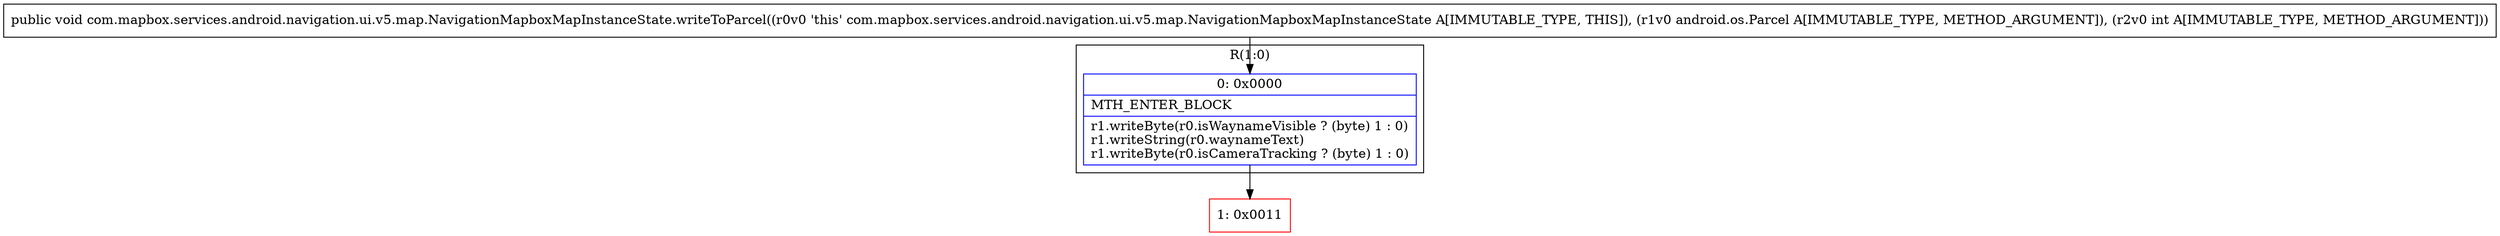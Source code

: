 digraph "CFG forcom.mapbox.services.android.navigation.ui.v5.map.NavigationMapboxMapInstanceState.writeToParcel(Landroid\/os\/Parcel;I)V" {
subgraph cluster_Region_811277477 {
label = "R(1:0)";
node [shape=record,color=blue];
Node_0 [shape=record,label="{0\:\ 0x0000|MTH_ENTER_BLOCK\l|r1.writeByte(r0.isWaynameVisible ? (byte) 1 : 0)\lr1.writeString(r0.waynameText)\lr1.writeByte(r0.isCameraTracking ? (byte) 1 : 0)\l}"];
}
Node_1 [shape=record,color=red,label="{1\:\ 0x0011}"];
MethodNode[shape=record,label="{public void com.mapbox.services.android.navigation.ui.v5.map.NavigationMapboxMapInstanceState.writeToParcel((r0v0 'this' com.mapbox.services.android.navigation.ui.v5.map.NavigationMapboxMapInstanceState A[IMMUTABLE_TYPE, THIS]), (r1v0 android.os.Parcel A[IMMUTABLE_TYPE, METHOD_ARGUMENT]), (r2v0 int A[IMMUTABLE_TYPE, METHOD_ARGUMENT])) }"];
MethodNode -> Node_0;
Node_0 -> Node_1;
}


